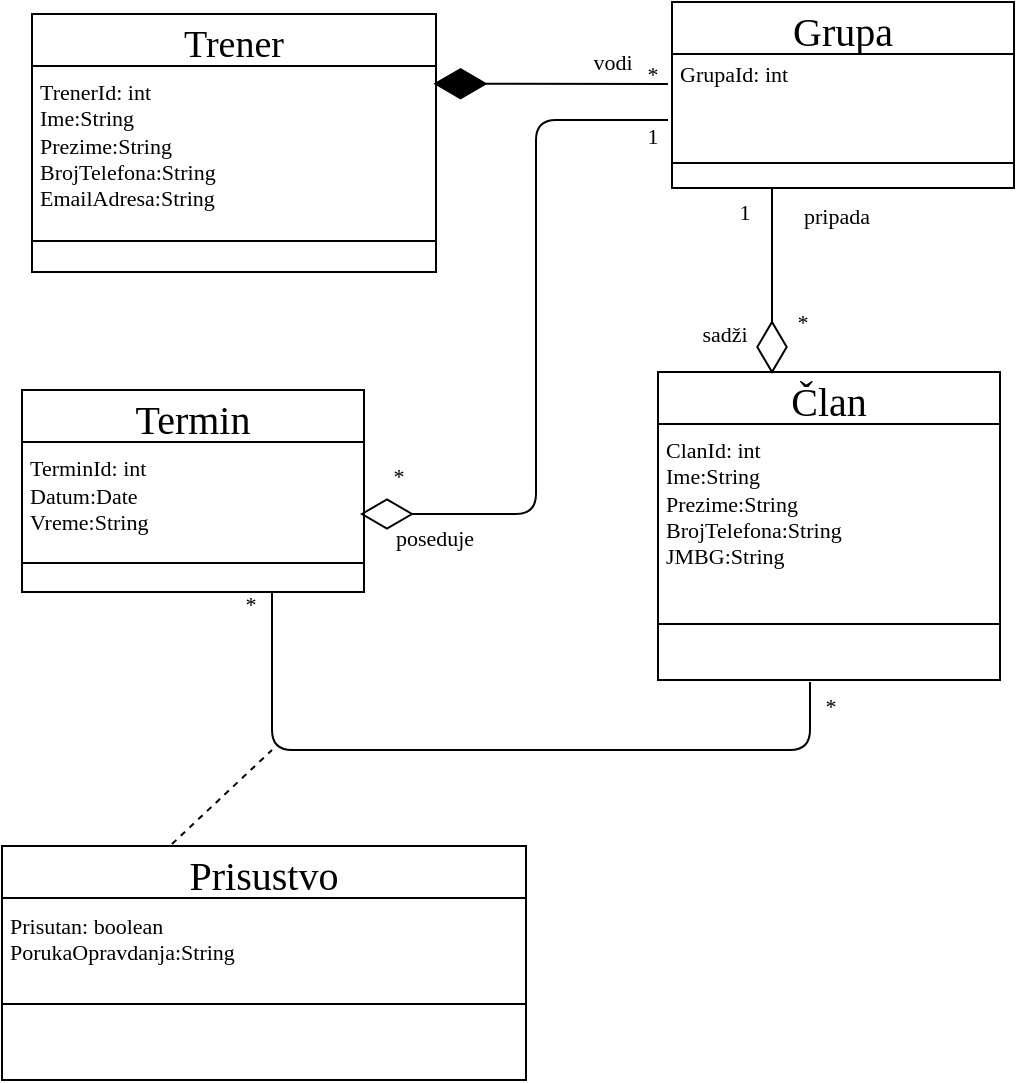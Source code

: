 <mxfile version="16.0.3" type="device"><diagram id="22SkfsvyIIrADSSgLZmI" name="Page-1"><mxGraphModel dx="1665" dy="776" grid="0" gridSize="10" guides="1" tooltips="1" connect="1" arrows="1" fold="1" page="0" pageScale="1" pageWidth="850" pageHeight="1100" math="0" shadow="0"><root><mxCell id="0"/><mxCell id="1" parent="0"/><mxCell id="31H0HcQE_NscK0T8iw8C-2" value="Trener" style="swimlane;fontStyle=0;childLayout=stackLayout;horizontal=1;startSize=26;fillColor=none;horizontalStack=0;resizeParent=1;resizeParentMax=0;resizeLast=0;collapsible=1;marginBottom=0;sketch=0;hachureGap=4;fontFamily=Verdana;fontSize=19;swimlaneLine=1;rounded=0;" vertex="1" parent="1"><mxGeometry x="303" y="208" width="202" height="129" as="geometry"/></mxCell><mxCell id="31H0HcQE_NscK0T8iw8C-6" value="&lt;font style=&quot;font-size: 11px ; line-height: 0.3&quot;&gt;&lt;br&gt;TrenerId: int&lt;br style=&quot;font-size: 11px&quot;&gt;Ime:String&lt;br style=&quot;font-size: 11px&quot;&gt;Prezime:String&lt;br style=&quot;font-size: 11px&quot;&gt;BrojTelefona:String&lt;br style=&quot;font-size: 11px&quot;&gt;EmailAdresa:String&lt;/font&gt;" style="text;html=1;align=left;verticalAlign=middle;resizable=0;points=[];autosize=1;strokeColor=none;fillColor=none;sketch=0;hachureGap=4;fontFamily=Verdana;fontSize=11;spacing=3;spacingTop=-11;spacingLeft=1;spacingBottom=-5;rounded=0;" vertex="1" parent="31H0HcQE_NscK0T8iw8C-2"><mxGeometry y="26" width="202" height="72" as="geometry"/></mxCell><mxCell id="31H0HcQE_NscK0T8iw8C-38" value="" style="line;strokeWidth=1;fillColor=none;align=left;verticalAlign=middle;spacingTop=-1;spacingLeft=3;spacingRight=3;rotatable=0;labelPosition=right;points=[];portConstraint=eastwest;sketch=0;hachureGap=4;fontFamily=Verdana;fontSize=11;" vertex="1" parent="31H0HcQE_NscK0T8iw8C-2"><mxGeometry y="98" width="202" height="31" as="geometry"/></mxCell><mxCell id="31H0HcQE_NscK0T8iw8C-7" value="Grupa" style="swimlane;fontStyle=0;childLayout=stackLayout;horizontal=1;startSize=26;fillColor=none;horizontalStack=0;resizeParent=1;resizeParentMax=0;resizeLast=0;collapsible=1;marginBottom=0;sketch=0;hachureGap=4;fontFamily=Verdana;fontSize=20;swimlaneLine=1;rounded=0;" vertex="1" parent="1"><mxGeometry x="623" y="202" width="171" height="93" as="geometry"/></mxCell><mxCell id="31H0HcQE_NscK0T8iw8C-8" value="&lt;font style=&quot;font-size: 11px ; line-height: 0.3&quot;&gt;GrupaId: int&lt;br&gt;&lt;br&gt;&lt;/font&gt;" style="text;html=1;align=left;verticalAlign=middle;resizable=0;points=[];autosize=1;strokeColor=none;fillColor=none;sketch=0;hachureGap=4;fontFamily=Verdana;fontSize=20;spacing=3;spacingTop=-11;spacingLeft=1;spacingBottom=-5;rounded=0;" vertex="1" parent="31H0HcQE_NscK0T8iw8C-7"><mxGeometry y="26" width="171" height="42" as="geometry"/></mxCell><mxCell id="31H0HcQE_NscK0T8iw8C-39" value="" style="line;strokeWidth=1;fillColor=none;align=left;verticalAlign=middle;spacingTop=-1;spacingLeft=3;spacingRight=3;rotatable=0;labelPosition=right;points=[];portConstraint=eastwest;sketch=0;hachureGap=4;fontFamily=Verdana;fontSize=11;" vertex="1" parent="31H0HcQE_NscK0T8iw8C-7"><mxGeometry y="68" width="171" height="25" as="geometry"/></mxCell><mxCell id="31H0HcQE_NscK0T8iw8C-10" value="*" style="text;html=1;align=center;verticalAlign=middle;resizable=0;points=[];autosize=1;strokeColor=none;fillColor=none;sketch=0;hachureGap=4;fontFamily=Verdana;fontSize=11;" vertex="1" parent="1"><mxGeometry x="604" y="229" width="17" height="17" as="geometry"/></mxCell><mxCell id="31H0HcQE_NscK0T8iw8C-11" value="" style="endArrow=diamondThin;endFill=1;endSize=24;html=1;sketch=0;hachureGap=4;fontFamily=Verdana;fontSize=11;sourcePerimeterSpacing=8;targetPerimeterSpacing=8;exitX=-0.012;exitY=0.357;exitDx=0;exitDy=0;exitPerimeter=0;entryX=0.994;entryY=0.123;entryDx=0;entryDy=0;entryPerimeter=0;" edge="1" parent="1" source="31H0HcQE_NscK0T8iw8C-8" target="31H0HcQE_NscK0T8iw8C-6"><mxGeometry width="160" relative="1" as="geometry"><mxPoint x="532" y="379" as="sourcePoint"/><mxPoint x="692" y="379" as="targetPoint"/></mxGeometry></mxCell><mxCell id="31H0HcQE_NscK0T8iw8C-12" value="Član" style="swimlane;fontStyle=0;childLayout=stackLayout;horizontal=1;startSize=26;fillColor=none;horizontalStack=0;resizeParent=1;resizeParentMax=0;resizeLast=0;collapsible=1;marginBottom=0;sketch=0;hachureGap=4;fontFamily=Verdana;fontSize=20;swimlaneLine=1;rounded=0;strokeWidth=1;" vertex="1" parent="1"><mxGeometry x="616" y="387" width="171" height="154" as="geometry"/></mxCell><mxCell id="31H0HcQE_NscK0T8iw8C-13" value="&lt;font style=&quot;font-size: 11px ; line-height: 0&quot;&gt;&lt;br&gt;ClanId: int&lt;br style=&quot;font-size: 11px&quot;&gt;Ime:String&lt;br style=&quot;font-size: 11px&quot;&gt;Prezime:String&lt;br style=&quot;font-size: 11px&quot;&gt;BrojTelefona:String&lt;br style=&quot;font-size: 11px&quot;&gt;JMBG:String&lt;/font&gt;" style="text;html=1;align=left;verticalAlign=middle;resizable=0;points=[];autosize=1;strokeColor=none;fillColor=none;sketch=0;hachureGap=4;fontFamily=Verdana;fontSize=11;spacing=3;spacingTop=-11;spacingLeft=1;spacingBottom=-5;rounded=0;strokeWidth=0;" vertex="1" parent="31H0HcQE_NscK0T8iw8C-12"><mxGeometry y="26" width="171" height="72" as="geometry"/></mxCell><mxCell id="31H0HcQE_NscK0T8iw8C-32" value="" style="line;strokeWidth=1;fillColor=none;align=left;verticalAlign=middle;spacingTop=-1;spacingLeft=3;spacingRight=3;rotatable=0;labelPosition=right;points=[];portConstraint=eastwest;sketch=0;hachureGap=4;fontFamily=Verdana;fontSize=11;" vertex="1" parent="31H0HcQE_NscK0T8iw8C-12"><mxGeometry y="98" width="171" height="56" as="geometry"/></mxCell><mxCell id="31H0HcQE_NscK0T8iw8C-14" value="" style="endArrow=diamondThin;endFill=0;endSize=24;html=1;sketch=0;hachureGap=4;fontFamily=Verdana;fontSize=11;sourcePerimeterSpacing=8;targetPerimeterSpacing=8;" edge="1" parent="1"><mxGeometry width="160" relative="1" as="geometry"><mxPoint x="673" y="295" as="sourcePoint"/><mxPoint x="673" y="388" as="targetPoint"/></mxGeometry></mxCell><mxCell id="31H0HcQE_NscK0T8iw8C-15" value="*" style="text;html=1;align=center;verticalAlign=middle;resizable=0;points=[];autosize=1;strokeColor=none;fillColor=none;sketch=0;hachureGap=4;fontFamily=Verdana;fontSize=11;" vertex="1" parent="1"><mxGeometry x="679" y="353" width="17" height="17" as="geometry"/></mxCell><mxCell id="31H0HcQE_NscK0T8iw8C-16" value="pripada" style="text;html=1;align=center;verticalAlign=middle;resizable=0;points=[];autosize=1;strokeColor=none;fillColor=none;sketch=0;hachureGap=4;fontFamily=Verdana;fontSize=11;" vertex="1" parent="1"><mxGeometry x="679" y="300" width="52" height="17" as="geometry"/></mxCell><mxCell id="31H0HcQE_NscK0T8iw8C-17" value="1" style="text;html=1;align=center;verticalAlign=middle;resizable=0;points=[];autosize=1;strokeColor=none;fillColor=none;sketch=0;hachureGap=4;fontFamily=Verdana;fontSize=11;" vertex="1" parent="1"><mxGeometry x="650" y="298" width="17" height="17" as="geometry"/></mxCell><mxCell id="31H0HcQE_NscK0T8iw8C-18" value="Termin" style="swimlane;fontStyle=0;childLayout=stackLayout;horizontal=1;startSize=26;fillColor=none;horizontalStack=0;resizeParent=1;resizeParentMax=0;resizeLast=0;collapsible=1;marginBottom=0;sketch=0;hachureGap=4;fontFamily=Verdana;fontSize=20;swimlaneLine=1;rounded=0;" vertex="1" parent="1"><mxGeometry x="298" y="396" width="171" height="101" as="geometry"/></mxCell><mxCell id="31H0HcQE_NscK0T8iw8C-19" value="&lt;font style=&quot;font-size: 11px ; line-height: 0.3&quot;&gt;&lt;br&gt;TerminId: int&lt;br style=&quot;font-size: 11px&quot;&gt;Datum:Date&lt;br style=&quot;font-size: 11px&quot;&gt;Vreme:String&lt;br style=&quot;font-size: 11px&quot;&gt;&lt;/font&gt;" style="text;html=1;align=left;verticalAlign=middle;resizable=0;points=[];autosize=1;strokeColor=none;fillColor=none;sketch=0;hachureGap=4;fontFamily=Verdana;fontSize=11;spacing=3;spacingTop=-11;spacingLeft=1;spacingBottom=-5;rounded=0;" vertex="1" parent="31H0HcQE_NscK0T8iw8C-18"><mxGeometry y="26" width="171" height="46" as="geometry"/></mxCell><mxCell id="31H0HcQE_NscK0T8iw8C-35" value="" style="line;strokeWidth=1;fillColor=none;align=left;verticalAlign=middle;spacingTop=-1;spacingLeft=3;spacingRight=3;rotatable=0;labelPosition=right;points=[];portConstraint=eastwest;sketch=0;hachureGap=4;fontFamily=Verdana;fontSize=19;" vertex="1" parent="31H0HcQE_NscK0T8iw8C-18"><mxGeometry y="72" width="171" height="29" as="geometry"/></mxCell><mxCell id="31H0HcQE_NscK0T8iw8C-20" value="" style="endArrow=diamondThin;endFill=0;endSize=24;html=1;sketch=0;hachureGap=4;fontFamily=Verdana;fontSize=11;sourcePerimeterSpacing=8;targetPerimeterSpacing=8;" edge="1" parent="1"><mxGeometry width="160" relative="1" as="geometry"><mxPoint x="621" y="261" as="sourcePoint"/><mxPoint x="467" y="458" as="targetPoint"/><Array as="points"><mxPoint x="555" y="261"/><mxPoint x="555" y="458"/></Array></mxGeometry></mxCell><mxCell id="31H0HcQE_NscK0T8iw8C-21" value="*" style="text;html=1;align=center;verticalAlign=middle;resizable=0;points=[];autosize=1;strokeColor=none;fillColor=none;sketch=0;hachureGap=4;fontFamily=Verdana;fontSize=11;" vertex="1" parent="1"><mxGeometry x="477" y="430" width="17" height="17" as="geometry"/></mxCell><mxCell id="31H0HcQE_NscK0T8iw8C-22" value="1" style="text;html=1;align=center;verticalAlign=middle;resizable=0;points=[];autosize=1;strokeColor=none;fillColor=none;sketch=0;hachureGap=4;fontFamily=Verdana;fontSize=11;" vertex="1" parent="1"><mxGeometry x="604" y="260" width="17" height="17" as="geometry"/></mxCell><mxCell id="31H0HcQE_NscK0T8iw8C-25" value="" style="endArrow=none;html=1;sketch=0;hachureGap=4;fontFamily=Verdana;fontSize=11;startSize=14;endSize=14;sourcePerimeterSpacing=8;targetPerimeterSpacing=8;" edge="1" parent="1"><mxGeometry width="50" height="50" relative="1" as="geometry"><mxPoint x="423" y="497" as="sourcePoint"/><mxPoint x="692" y="542" as="targetPoint"/><Array as="points"><mxPoint x="423" y="576"/><mxPoint x="692" y="576"/></Array></mxGeometry></mxCell><mxCell id="31H0HcQE_NscK0T8iw8C-26" value="" style="endArrow=none;dashed=1;html=1;strokeWidth=1;sketch=0;hachureGap=4;fontFamily=Verdana;fontSize=11;startSize=14;endSize=14;sourcePerimeterSpacing=8;targetPerimeterSpacing=8;" edge="1" parent="1"><mxGeometry width="50" height="50" relative="1" as="geometry"><mxPoint x="373" y="623" as="sourcePoint"/><mxPoint x="423" y="576" as="targetPoint"/></mxGeometry></mxCell><mxCell id="31H0HcQE_NscK0T8iw8C-27" value="Prisustvo" style="swimlane;fontStyle=0;childLayout=stackLayout;horizontal=1;startSize=26;fillColor=none;horizontalStack=0;resizeParent=1;resizeParentMax=0;resizeLast=0;collapsible=1;marginBottom=0;sketch=0;hachureGap=4;fontFamily=Verdana;fontSize=20;swimlaneLine=1;rounded=0;" vertex="1" parent="1"><mxGeometry x="288" y="624" width="262" height="117" as="geometry"/></mxCell><mxCell id="31H0HcQE_NscK0T8iw8C-28" value="&lt;font style=&quot;font-size: 11px ; line-height: 0.3&quot;&gt;&lt;br&gt;Prisutan: boolean&lt;br style=&quot;font-size: 11px&quot;&gt;PorukaOpravdanja:String&lt;br style=&quot;font-size: 11px&quot;&gt;&lt;/font&gt;" style="text;html=1;align=left;verticalAlign=middle;resizable=0;points=[];autosize=1;strokeColor=none;fillColor=none;sketch=0;hachureGap=4;fontFamily=Verdana;fontSize=11;spacing=3;spacingTop=-11;spacingLeft=1;spacingBottom=-5;rounded=0;" vertex="1" parent="31H0HcQE_NscK0T8iw8C-27"><mxGeometry y="26" width="262" height="33" as="geometry"/></mxCell><mxCell id="31H0HcQE_NscK0T8iw8C-37" value="" style="line;strokeWidth=1;fillColor=none;align=left;verticalAlign=middle;spacingTop=-1;spacingLeft=3;spacingRight=3;rotatable=0;labelPosition=right;points=[];portConstraint=eastwest;sketch=0;hachureGap=4;fontFamily=Verdana;fontSize=14;" vertex="1" parent="31H0HcQE_NscK0T8iw8C-27"><mxGeometry y="59" width="262" height="40" as="geometry"/></mxCell><mxCell id="31H0HcQE_NscK0T8iw8C-29" value="&lt;font style=&quot;font-size: 11px ; line-height: 0.3&quot;&gt;&lt;br&gt;&lt;/font&gt;" style="text;html=1;align=left;verticalAlign=middle;resizable=0;points=[];autosize=1;strokeColor=none;fillColor=none;sketch=0;hachureGap=4;fontFamily=Verdana;fontSize=20;spacing=3;spacingTop=-11;spacingLeft=1;spacingBottom=-5;rounded=0;" vertex="1" parent="31H0HcQE_NscK0T8iw8C-27"><mxGeometry y="99" width="262" height="18" as="geometry"/></mxCell><mxCell id="31H0HcQE_NscK0T8iw8C-30" value="*" style="text;html=1;align=center;verticalAlign=middle;resizable=0;points=[];autosize=1;strokeColor=none;fillColor=none;sketch=0;hachureGap=4;fontFamily=Verdana;fontSize=11;" vertex="1" parent="1"><mxGeometry x="693" y="545" width="17" height="17" as="geometry"/></mxCell><mxCell id="31H0HcQE_NscK0T8iw8C-31" value="*" style="text;html=1;align=center;verticalAlign=middle;resizable=0;points=[];autosize=1;strokeColor=none;fillColor=none;sketch=0;hachureGap=4;fontFamily=Verdana;fontSize=11;" vertex="1" parent="1"><mxGeometry x="403" y="494" width="17" height="17" as="geometry"/></mxCell><mxCell id="31H0HcQE_NscK0T8iw8C-40" value="vodi" style="text;html=1;align=center;verticalAlign=middle;resizable=0;points=[];autosize=1;strokeColor=none;fillColor=none;sketch=0;hachureGap=4;fontFamily=Verdana;fontSize=11;" vertex="1" parent="1"><mxGeometry x="576" y="223" width="33" height="17" as="geometry"/></mxCell><mxCell id="31H0HcQE_NscK0T8iw8C-41" value="sadži" style="text;html=1;align=center;verticalAlign=middle;resizable=0;points=[];autosize=1;strokeColor=none;fillColor=none;sketch=0;hachureGap=4;fontFamily=Verdana;fontSize=11;" vertex="1" parent="1"><mxGeometry x="630" y="359" width="38" height="17" as="geometry"/></mxCell><mxCell id="31H0HcQE_NscK0T8iw8C-43" value="poseduje" style="text;html=1;align=center;verticalAlign=middle;resizable=0;points=[];autosize=1;strokeColor=none;fillColor=none;sketch=0;hachureGap=4;fontFamily=Verdana;fontSize=11;" vertex="1" parent="1"><mxGeometry x="474" y="461" width="60" height="17" as="geometry"/></mxCell></root></mxGraphModel></diagram></mxfile>